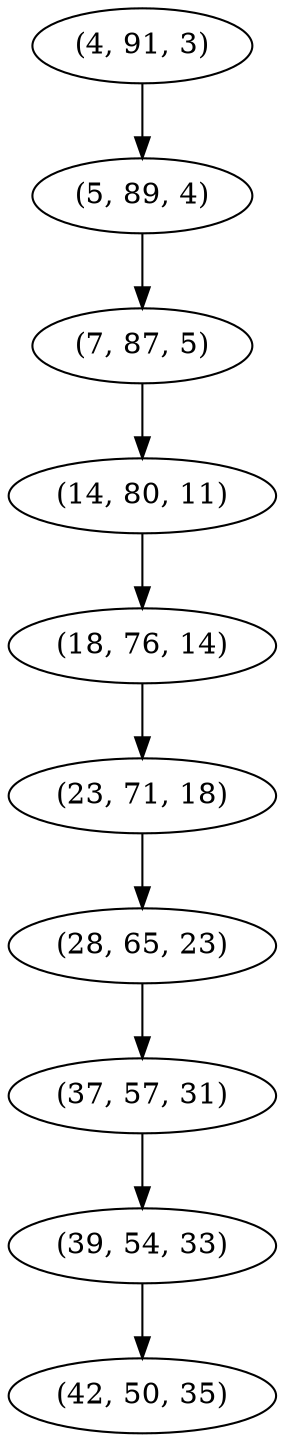 digraph tree {
    "(4, 91, 3)";
    "(5, 89, 4)";
    "(7, 87, 5)";
    "(14, 80, 11)";
    "(18, 76, 14)";
    "(23, 71, 18)";
    "(28, 65, 23)";
    "(37, 57, 31)";
    "(39, 54, 33)";
    "(42, 50, 35)";
    "(4, 91, 3)" -> "(5, 89, 4)";
    "(5, 89, 4)" -> "(7, 87, 5)";
    "(7, 87, 5)" -> "(14, 80, 11)";
    "(14, 80, 11)" -> "(18, 76, 14)";
    "(18, 76, 14)" -> "(23, 71, 18)";
    "(23, 71, 18)" -> "(28, 65, 23)";
    "(28, 65, 23)" -> "(37, 57, 31)";
    "(37, 57, 31)" -> "(39, 54, 33)";
    "(39, 54, 33)" -> "(42, 50, 35)";
}

